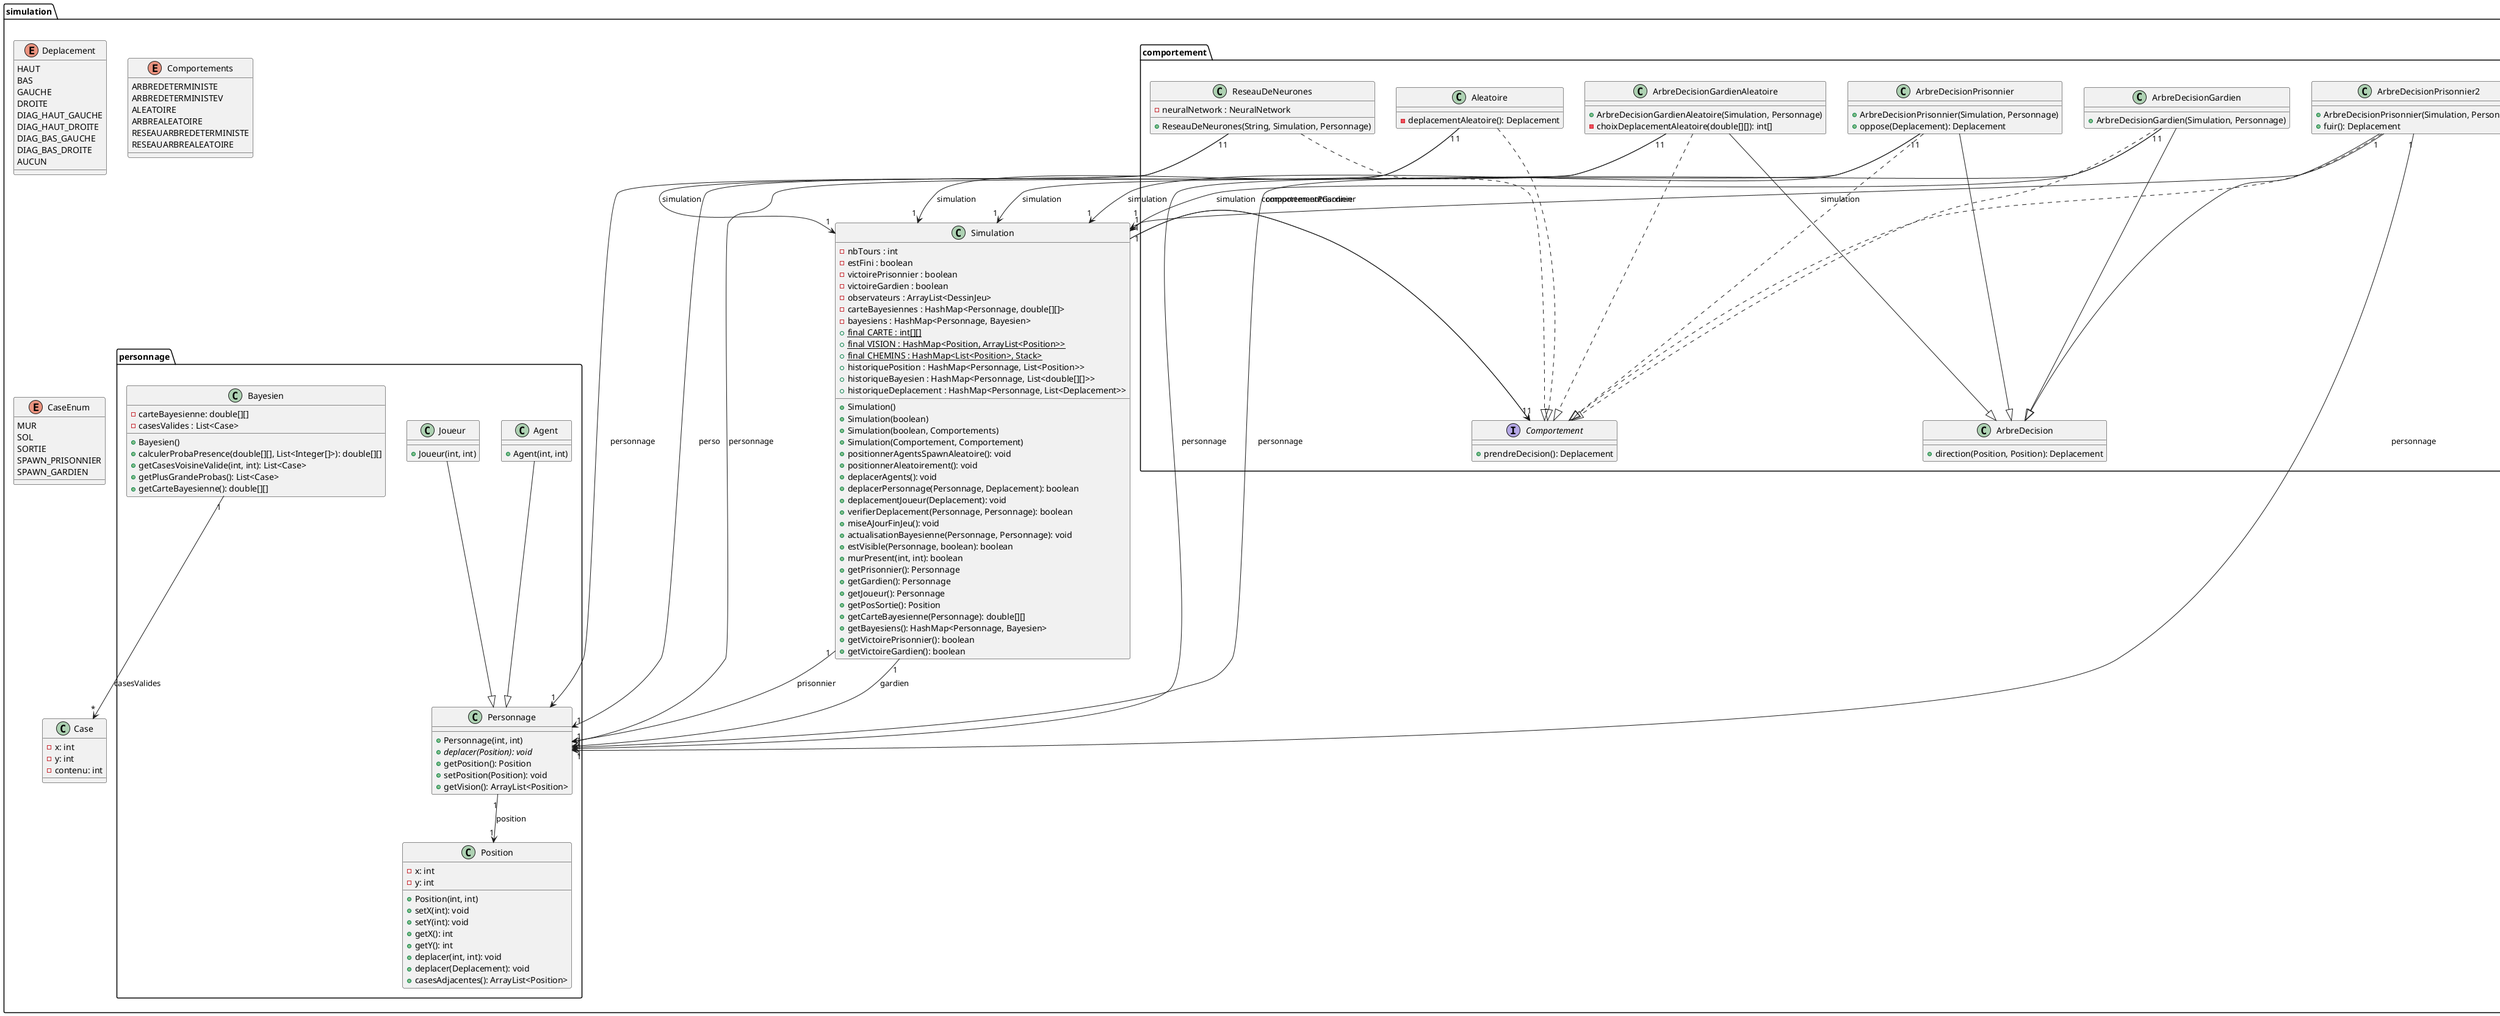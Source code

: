 @startuml

package "simulation"{
  enum Deplacement{
    HAUT
    BAS
    GAUCHE
    DROITE
    DIAG_HAUT_GAUCHE
    DIAG_HAUT_DROITE
    DIAG_BAS_GAUCHE
    DIAG_BAS_DROITE
    AUCUN
  }
  enum Comportements{
    ARBREDETERMINISTE
    ARBREDETERMINISTEV
    ALEATOIRE
    ARBREALEATOIRE
    RESEAUARBREDETERMINISTE
    RESEAUARBREALEATOIRE
  }
  enum CaseEnum{
    MUR
    SOL
    SORTIE
    SPAWN_PRISONNIER
    SPAWN_GARDIEN
  }

  package "apprentissage"{
    class ApprentissageDeArbre{
        + main(): void
    }
  }
  package "comportement"{
    class ReseauDeNeurones{
        + ReseauDeNeurones(String, Simulation, Personnage)
        - neuralNetwork : NeuralNetwork
    }
    Interface Comportement{
        + prendreDecision(): Deplacement
    }
    class Aleatoire{
        - deplacementAleatoire(): Deplacement
    }
    class ArbreDecision{
        + direction(Position, Position): Deplacement
    }
    class ArbreDecisionGardien{
      + ArbreDecisionGardien(Simulation, Personnage)
    }
    class ArbreDecisionGardienAleatoire{
        + ArbreDecisionGardienAleatoire(Simulation, Personnage)
        - choixDeplacementAleatoire(double[][]): int[]
    }
    class ArbreDecisionPrisonnier{
          + ArbreDecisionPrisonnier(Simulation, Personnage)
          + oppose(Deplacement): Deplacement
    }
    class ArbreDecisionPrisonnier2{
          + ArbreDecisionPrisonnier(Simulation, Personnage)
          + fuir(): Deplacement
    }
  }
  class Simulation{
    - nbTours : int
    - estFini : boolean
    - victoirePrisonnier : boolean
    - victoireGardien : boolean
    - observateurs : ArrayList<DessinJeu>
    - carteBayesiennes : HashMap<Personnage, double[][]>
    - bayesiens : HashMap<Personnage, Bayesien>
    + {static} final CARTE : int[][]
    + {static} final VISION : HashMap<Position, ArrayList<Position>>
    + {static} final CHEMINS : HashMap<List<Position>, Stack>
    + historiquePosition : HashMap<Personnage, List<Position>>
    + historiqueBayesien : HashMap<Personnage, List<double[][]>>
    + historiqueDeplacement : HashMap<Personnage, List<Deplacement>>
    + Simulation()
    + Simulation(boolean)
    + Simulation(boolean, Comportements)
    + Simulation(Comportement, Comportement)
    + positionnerAgentsSpawnAleatoire(): void
    + positionnerAleatoirement(): void
    + deplacerAgents(): void
    + deplacerPersonnage(Personnage, Deplacement): boolean
    + deplacementJoueur(Deplacement): void
    + verifierDeplacement(Personnage, Personnage): boolean
    + miseAJourFinJeu(): void
    + actualisationBayesienne(Personnage, Personnage): void
    + estVisible(Personnage, boolean): boolean
    + murPresent(int, int): boolean
    + getPrisonnier(): Personnage
    + getGardien(): Personnage
    + getJoueur(): Personnage
    + getPosSortie(): Position
    + getCarteBayesienne(Personnage): double[][]
    + getBayesiens(): HashMap<Personnage, Bayesien>
    + getVictoirePrisonnier(): boolean
    + getVictoireGardien(): boolean
  }

  class Case{
    - x: int
    - y: int
    - contenu: int
  }

  package "personnage"{
    class Bayesien{
      - carteBayesienne: double[][]
      - casesValides : List<Case>
      + Bayesien()
      + calculerProbaPresence(double[][], List<Integer[]>): double[][]
      + getCasesVoisineValide(int, int): List<Case>
      + getPlusGrandeProbas(): List<Case>
      + getCarteBayesienne(): double[][]
    }
    class Position{
     - x: int
     - y: int
     + Position(int, int)
     + setX(int): void
     + setY(int): void
     + getX(): int
     + getY(): int
     + deplacer(int, int): void
     + deplacer(Deplacement): void
     + casesAdjacentes(): ArrayList<Position>
    }

    class Personnage{
      + Personnage(int, int)
      + {abstract} deplacer(Position): void
      + getPosition(): Position
      + setPosition(Position): void
      + getVision(): ArrayList<Position>
    }
    class Agent{
      + Agent(int, int)

    }
    class Joueur{
      + Joueur(int, int)
    }
  }
}


ReseauDeNeurones "1" --> "1" Simulation : simulation
ReseauDeNeurones "1" --> "1" Personnage : personnage
ReseauDeNeurones ..|> Comportement
Aleatoire "1" --> "1" Simulation : simulation
Aleatoire "1" --> "1" Personnage : perso
Aleatoire ..|> Comportement
ArbreDecisionPrisonnier --|> ArbreDecision
ArbreDecisionGardien --|> ArbreDecision
ArbreDecisionPrisonnier ..|> Comportement
ArbreDecisionGardien ..|> Comportement
ArbreDecisionPrisonnier "1" --> "1" Simulation: simulation
ArbreDecisionPrisonnier "1" --> "1" Personnage: personnage
ArbreDecisionGardien "1" --> "1" Simulation: simulation
ArbreDecisionGardien "1" --> "1" Personnage: personnage
ArbreDecisionGardienAleatoire "1" --> "1" Simulation: simulation
ArbreDecisionGardienAleatoire "1" --> "1" Personnage: personnage
ArbreDecisionGardienAleatoire ..|> Comportement
ArbreDecisionGardienAleatoire --|> ArbreDecision
ArbreDecisionPrisonnier2 "1" --> "1" Simulation: simulation
ArbreDecisionPrisonnier2 "1" --> "1" Personnage: personnage
ArbreDecisionPrisonnier2 --|> ArbreDecision
ArbreDecisionPrisonnier2 ..|> Comportement



Bayesien "1" --> "*" Case: casesValides
Agent --|> Personnage
Joueur --|> Personnage
Personnage "1" --> "1" Position : position

Simulation "1" --> "1" Personnage: gardien
Simulation "1" --> "1" Personnage: prisonnier
Simulation "1" --> "1" Comportement: comportementGardien
Simulation "1" --> "1" Comportement: comportementPrisonnier


@enduml
